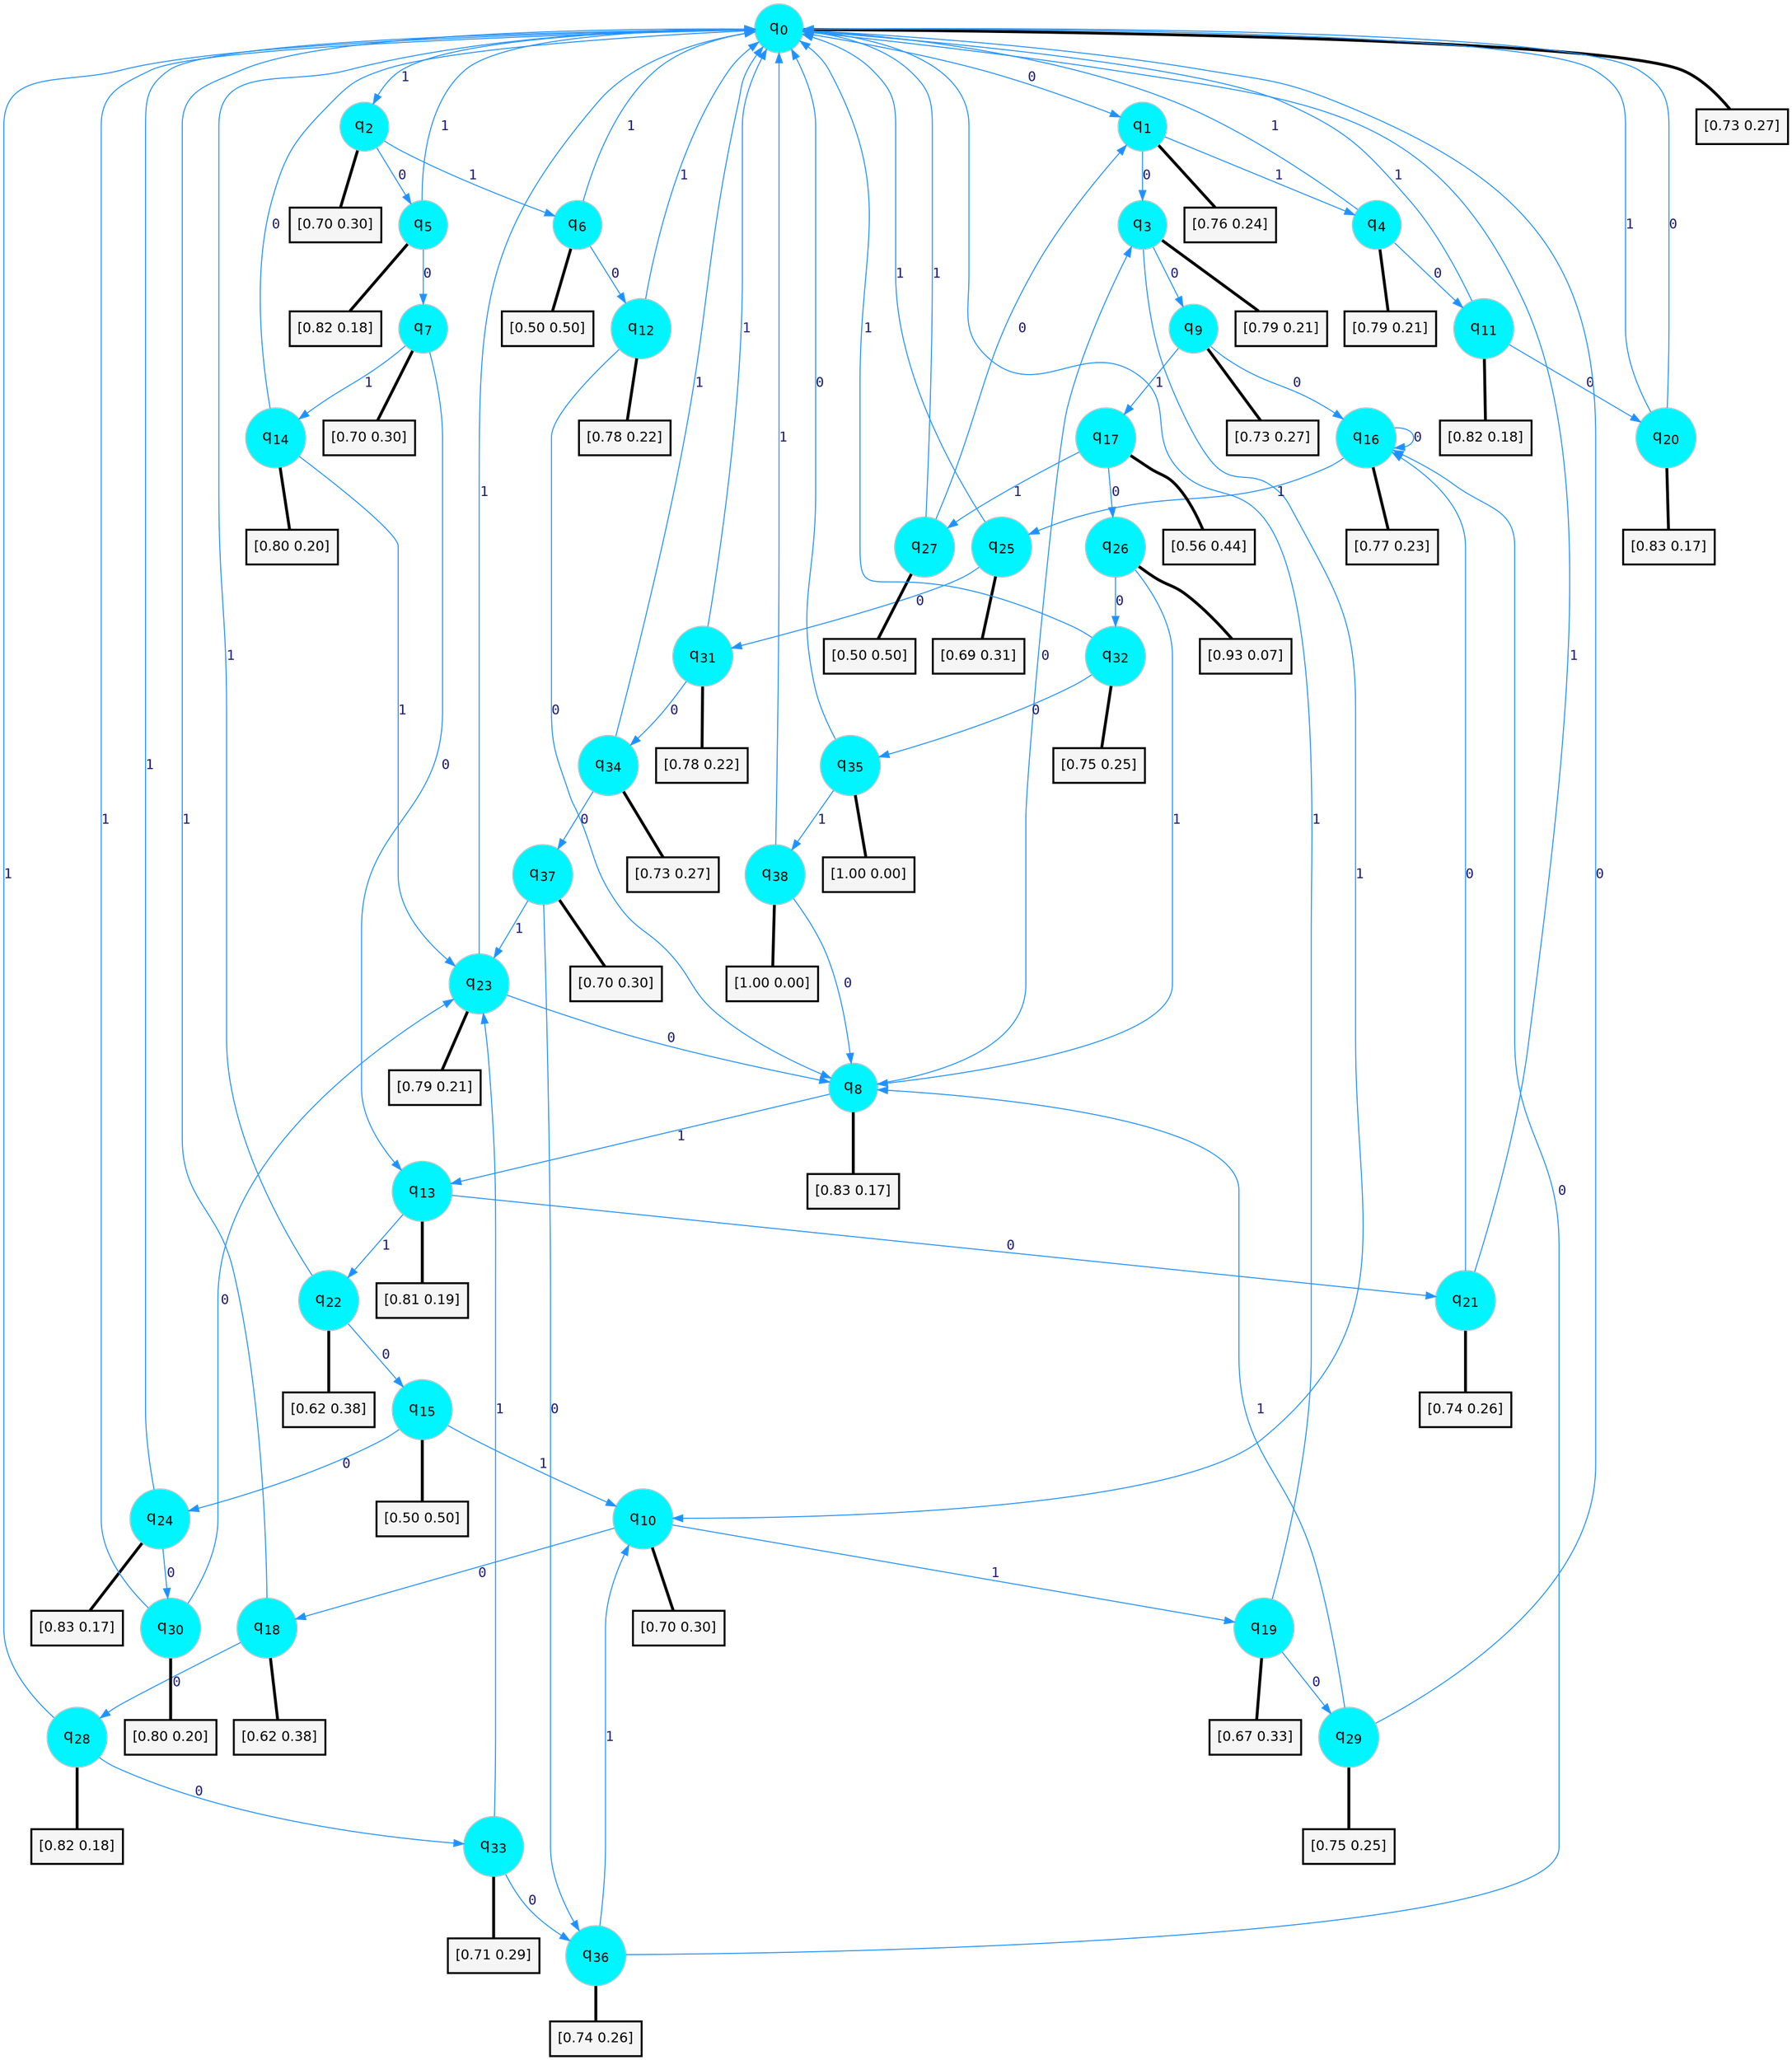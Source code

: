 digraph G {
graph [
bgcolor=transparent, dpi=300, rankdir=TD, size="40,25"];
node [
color=gray, fillcolor=turquoise1, fontcolor=black, fontname=Helvetica, fontsize=16, fontweight=bold, shape=circle, style=filled];
edge [
arrowsize=1, color=dodgerblue1, fontcolor=midnightblue, fontname=courier, fontweight=bold, penwidth=1, style=solid, weight=20];
0[label=<q<SUB>0</SUB>>];
1[label=<q<SUB>1</SUB>>];
2[label=<q<SUB>2</SUB>>];
3[label=<q<SUB>3</SUB>>];
4[label=<q<SUB>4</SUB>>];
5[label=<q<SUB>5</SUB>>];
6[label=<q<SUB>6</SUB>>];
7[label=<q<SUB>7</SUB>>];
8[label=<q<SUB>8</SUB>>];
9[label=<q<SUB>9</SUB>>];
10[label=<q<SUB>10</SUB>>];
11[label=<q<SUB>11</SUB>>];
12[label=<q<SUB>12</SUB>>];
13[label=<q<SUB>13</SUB>>];
14[label=<q<SUB>14</SUB>>];
15[label=<q<SUB>15</SUB>>];
16[label=<q<SUB>16</SUB>>];
17[label=<q<SUB>17</SUB>>];
18[label=<q<SUB>18</SUB>>];
19[label=<q<SUB>19</SUB>>];
20[label=<q<SUB>20</SUB>>];
21[label=<q<SUB>21</SUB>>];
22[label=<q<SUB>22</SUB>>];
23[label=<q<SUB>23</SUB>>];
24[label=<q<SUB>24</SUB>>];
25[label=<q<SUB>25</SUB>>];
26[label=<q<SUB>26</SUB>>];
27[label=<q<SUB>27</SUB>>];
28[label=<q<SUB>28</SUB>>];
29[label=<q<SUB>29</SUB>>];
30[label=<q<SUB>30</SUB>>];
31[label=<q<SUB>31</SUB>>];
32[label=<q<SUB>32</SUB>>];
33[label=<q<SUB>33</SUB>>];
34[label=<q<SUB>34</SUB>>];
35[label=<q<SUB>35</SUB>>];
36[label=<q<SUB>36</SUB>>];
37[label=<q<SUB>37</SUB>>];
38[label=<q<SUB>38</SUB>>];
39[label="[0.73 0.27]", shape=box,fontcolor=black, fontname=Helvetica, fontsize=14, penwidth=2, fillcolor=whitesmoke,color=black];
40[label="[0.76 0.24]", shape=box,fontcolor=black, fontname=Helvetica, fontsize=14, penwidth=2, fillcolor=whitesmoke,color=black];
41[label="[0.70 0.30]", shape=box,fontcolor=black, fontname=Helvetica, fontsize=14, penwidth=2, fillcolor=whitesmoke,color=black];
42[label="[0.79 0.21]", shape=box,fontcolor=black, fontname=Helvetica, fontsize=14, penwidth=2, fillcolor=whitesmoke,color=black];
43[label="[0.79 0.21]", shape=box,fontcolor=black, fontname=Helvetica, fontsize=14, penwidth=2, fillcolor=whitesmoke,color=black];
44[label="[0.82 0.18]", shape=box,fontcolor=black, fontname=Helvetica, fontsize=14, penwidth=2, fillcolor=whitesmoke,color=black];
45[label="[0.50 0.50]", shape=box,fontcolor=black, fontname=Helvetica, fontsize=14, penwidth=2, fillcolor=whitesmoke,color=black];
46[label="[0.70 0.30]", shape=box,fontcolor=black, fontname=Helvetica, fontsize=14, penwidth=2, fillcolor=whitesmoke,color=black];
47[label="[0.83 0.17]", shape=box,fontcolor=black, fontname=Helvetica, fontsize=14, penwidth=2, fillcolor=whitesmoke,color=black];
48[label="[0.73 0.27]", shape=box,fontcolor=black, fontname=Helvetica, fontsize=14, penwidth=2, fillcolor=whitesmoke,color=black];
49[label="[0.70 0.30]", shape=box,fontcolor=black, fontname=Helvetica, fontsize=14, penwidth=2, fillcolor=whitesmoke,color=black];
50[label="[0.82 0.18]", shape=box,fontcolor=black, fontname=Helvetica, fontsize=14, penwidth=2, fillcolor=whitesmoke,color=black];
51[label="[0.78 0.22]", shape=box,fontcolor=black, fontname=Helvetica, fontsize=14, penwidth=2, fillcolor=whitesmoke,color=black];
52[label="[0.81 0.19]", shape=box,fontcolor=black, fontname=Helvetica, fontsize=14, penwidth=2, fillcolor=whitesmoke,color=black];
53[label="[0.80 0.20]", shape=box,fontcolor=black, fontname=Helvetica, fontsize=14, penwidth=2, fillcolor=whitesmoke,color=black];
54[label="[0.50 0.50]", shape=box,fontcolor=black, fontname=Helvetica, fontsize=14, penwidth=2, fillcolor=whitesmoke,color=black];
55[label="[0.77 0.23]", shape=box,fontcolor=black, fontname=Helvetica, fontsize=14, penwidth=2, fillcolor=whitesmoke,color=black];
56[label="[0.56 0.44]", shape=box,fontcolor=black, fontname=Helvetica, fontsize=14, penwidth=2, fillcolor=whitesmoke,color=black];
57[label="[0.62 0.38]", shape=box,fontcolor=black, fontname=Helvetica, fontsize=14, penwidth=2, fillcolor=whitesmoke,color=black];
58[label="[0.67 0.33]", shape=box,fontcolor=black, fontname=Helvetica, fontsize=14, penwidth=2, fillcolor=whitesmoke,color=black];
59[label="[0.83 0.17]", shape=box,fontcolor=black, fontname=Helvetica, fontsize=14, penwidth=2, fillcolor=whitesmoke,color=black];
60[label="[0.74 0.26]", shape=box,fontcolor=black, fontname=Helvetica, fontsize=14, penwidth=2, fillcolor=whitesmoke,color=black];
61[label="[0.62 0.38]", shape=box,fontcolor=black, fontname=Helvetica, fontsize=14, penwidth=2, fillcolor=whitesmoke,color=black];
62[label="[0.79 0.21]", shape=box,fontcolor=black, fontname=Helvetica, fontsize=14, penwidth=2, fillcolor=whitesmoke,color=black];
63[label="[0.83 0.17]", shape=box,fontcolor=black, fontname=Helvetica, fontsize=14, penwidth=2, fillcolor=whitesmoke,color=black];
64[label="[0.69 0.31]", shape=box,fontcolor=black, fontname=Helvetica, fontsize=14, penwidth=2, fillcolor=whitesmoke,color=black];
65[label="[0.93 0.07]", shape=box,fontcolor=black, fontname=Helvetica, fontsize=14, penwidth=2, fillcolor=whitesmoke,color=black];
66[label="[0.50 0.50]", shape=box,fontcolor=black, fontname=Helvetica, fontsize=14, penwidth=2, fillcolor=whitesmoke,color=black];
67[label="[0.82 0.18]", shape=box,fontcolor=black, fontname=Helvetica, fontsize=14, penwidth=2, fillcolor=whitesmoke,color=black];
68[label="[0.75 0.25]", shape=box,fontcolor=black, fontname=Helvetica, fontsize=14, penwidth=2, fillcolor=whitesmoke,color=black];
69[label="[0.80 0.20]", shape=box,fontcolor=black, fontname=Helvetica, fontsize=14, penwidth=2, fillcolor=whitesmoke,color=black];
70[label="[0.78 0.22]", shape=box,fontcolor=black, fontname=Helvetica, fontsize=14, penwidth=2, fillcolor=whitesmoke,color=black];
71[label="[0.75 0.25]", shape=box,fontcolor=black, fontname=Helvetica, fontsize=14, penwidth=2, fillcolor=whitesmoke,color=black];
72[label="[0.71 0.29]", shape=box,fontcolor=black, fontname=Helvetica, fontsize=14, penwidth=2, fillcolor=whitesmoke,color=black];
73[label="[0.73 0.27]", shape=box,fontcolor=black, fontname=Helvetica, fontsize=14, penwidth=2, fillcolor=whitesmoke,color=black];
74[label="[1.00 0.00]", shape=box,fontcolor=black, fontname=Helvetica, fontsize=14, penwidth=2, fillcolor=whitesmoke,color=black];
75[label="[0.74 0.26]", shape=box,fontcolor=black, fontname=Helvetica, fontsize=14, penwidth=2, fillcolor=whitesmoke,color=black];
76[label="[0.70 0.30]", shape=box,fontcolor=black, fontname=Helvetica, fontsize=14, penwidth=2, fillcolor=whitesmoke,color=black];
77[label="[1.00 0.00]", shape=box,fontcolor=black, fontname=Helvetica, fontsize=14, penwidth=2, fillcolor=whitesmoke,color=black];
0->1 [label=0];
0->2 [label=1];
0->39 [arrowhead=none, penwidth=3,color=black];
1->3 [label=0];
1->4 [label=1];
1->40 [arrowhead=none, penwidth=3,color=black];
2->5 [label=0];
2->6 [label=1];
2->41 [arrowhead=none, penwidth=3,color=black];
3->9 [label=0];
3->10 [label=1];
3->42 [arrowhead=none, penwidth=3,color=black];
4->11 [label=0];
4->0 [label=1];
4->43 [arrowhead=none, penwidth=3,color=black];
5->7 [label=0];
5->0 [label=1];
5->44 [arrowhead=none, penwidth=3,color=black];
6->12 [label=0];
6->0 [label=1];
6->45 [arrowhead=none, penwidth=3,color=black];
7->13 [label=0];
7->14 [label=1];
7->46 [arrowhead=none, penwidth=3,color=black];
8->3 [label=0];
8->13 [label=1];
8->47 [arrowhead=none, penwidth=3,color=black];
9->16 [label=0];
9->17 [label=1];
9->48 [arrowhead=none, penwidth=3,color=black];
10->18 [label=0];
10->19 [label=1];
10->49 [arrowhead=none, penwidth=3,color=black];
11->20 [label=0];
11->0 [label=1];
11->50 [arrowhead=none, penwidth=3,color=black];
12->8 [label=0];
12->0 [label=1];
12->51 [arrowhead=none, penwidth=3,color=black];
13->21 [label=0];
13->22 [label=1];
13->52 [arrowhead=none, penwidth=3,color=black];
14->0 [label=0];
14->23 [label=1];
14->53 [arrowhead=none, penwidth=3,color=black];
15->24 [label=0];
15->10 [label=1];
15->54 [arrowhead=none, penwidth=3,color=black];
16->16 [label=0];
16->25 [label=1];
16->55 [arrowhead=none, penwidth=3,color=black];
17->26 [label=0];
17->27 [label=1];
17->56 [arrowhead=none, penwidth=3,color=black];
18->28 [label=0];
18->0 [label=1];
18->57 [arrowhead=none, penwidth=3,color=black];
19->29 [label=0];
19->0 [label=1];
19->58 [arrowhead=none, penwidth=3,color=black];
20->0 [label=0];
20->0 [label=1];
20->59 [arrowhead=none, penwidth=3,color=black];
21->16 [label=0];
21->0 [label=1];
21->60 [arrowhead=none, penwidth=3,color=black];
22->15 [label=0];
22->0 [label=1];
22->61 [arrowhead=none, penwidth=3,color=black];
23->8 [label=0];
23->0 [label=1];
23->62 [arrowhead=none, penwidth=3,color=black];
24->30 [label=0];
24->0 [label=1];
24->63 [arrowhead=none, penwidth=3,color=black];
25->31 [label=0];
25->0 [label=1];
25->64 [arrowhead=none, penwidth=3,color=black];
26->32 [label=0];
26->8 [label=1];
26->65 [arrowhead=none, penwidth=3,color=black];
27->1 [label=0];
27->0 [label=1];
27->66 [arrowhead=none, penwidth=3,color=black];
28->33 [label=0];
28->0 [label=1];
28->67 [arrowhead=none, penwidth=3,color=black];
29->0 [label=0];
29->8 [label=1];
29->68 [arrowhead=none, penwidth=3,color=black];
30->23 [label=0];
30->0 [label=1];
30->69 [arrowhead=none, penwidth=3,color=black];
31->34 [label=0];
31->0 [label=1];
31->70 [arrowhead=none, penwidth=3,color=black];
32->35 [label=0];
32->0 [label=1];
32->71 [arrowhead=none, penwidth=3,color=black];
33->36 [label=0];
33->23 [label=1];
33->72 [arrowhead=none, penwidth=3,color=black];
34->37 [label=0];
34->0 [label=1];
34->73 [arrowhead=none, penwidth=3,color=black];
35->0 [label=0];
35->38 [label=1];
35->74 [arrowhead=none, penwidth=3,color=black];
36->16 [label=0];
36->10 [label=1];
36->75 [arrowhead=none, penwidth=3,color=black];
37->36 [label=0];
37->23 [label=1];
37->76 [arrowhead=none, penwidth=3,color=black];
38->8 [label=0];
38->0 [label=1];
38->77 [arrowhead=none, penwidth=3,color=black];
}

